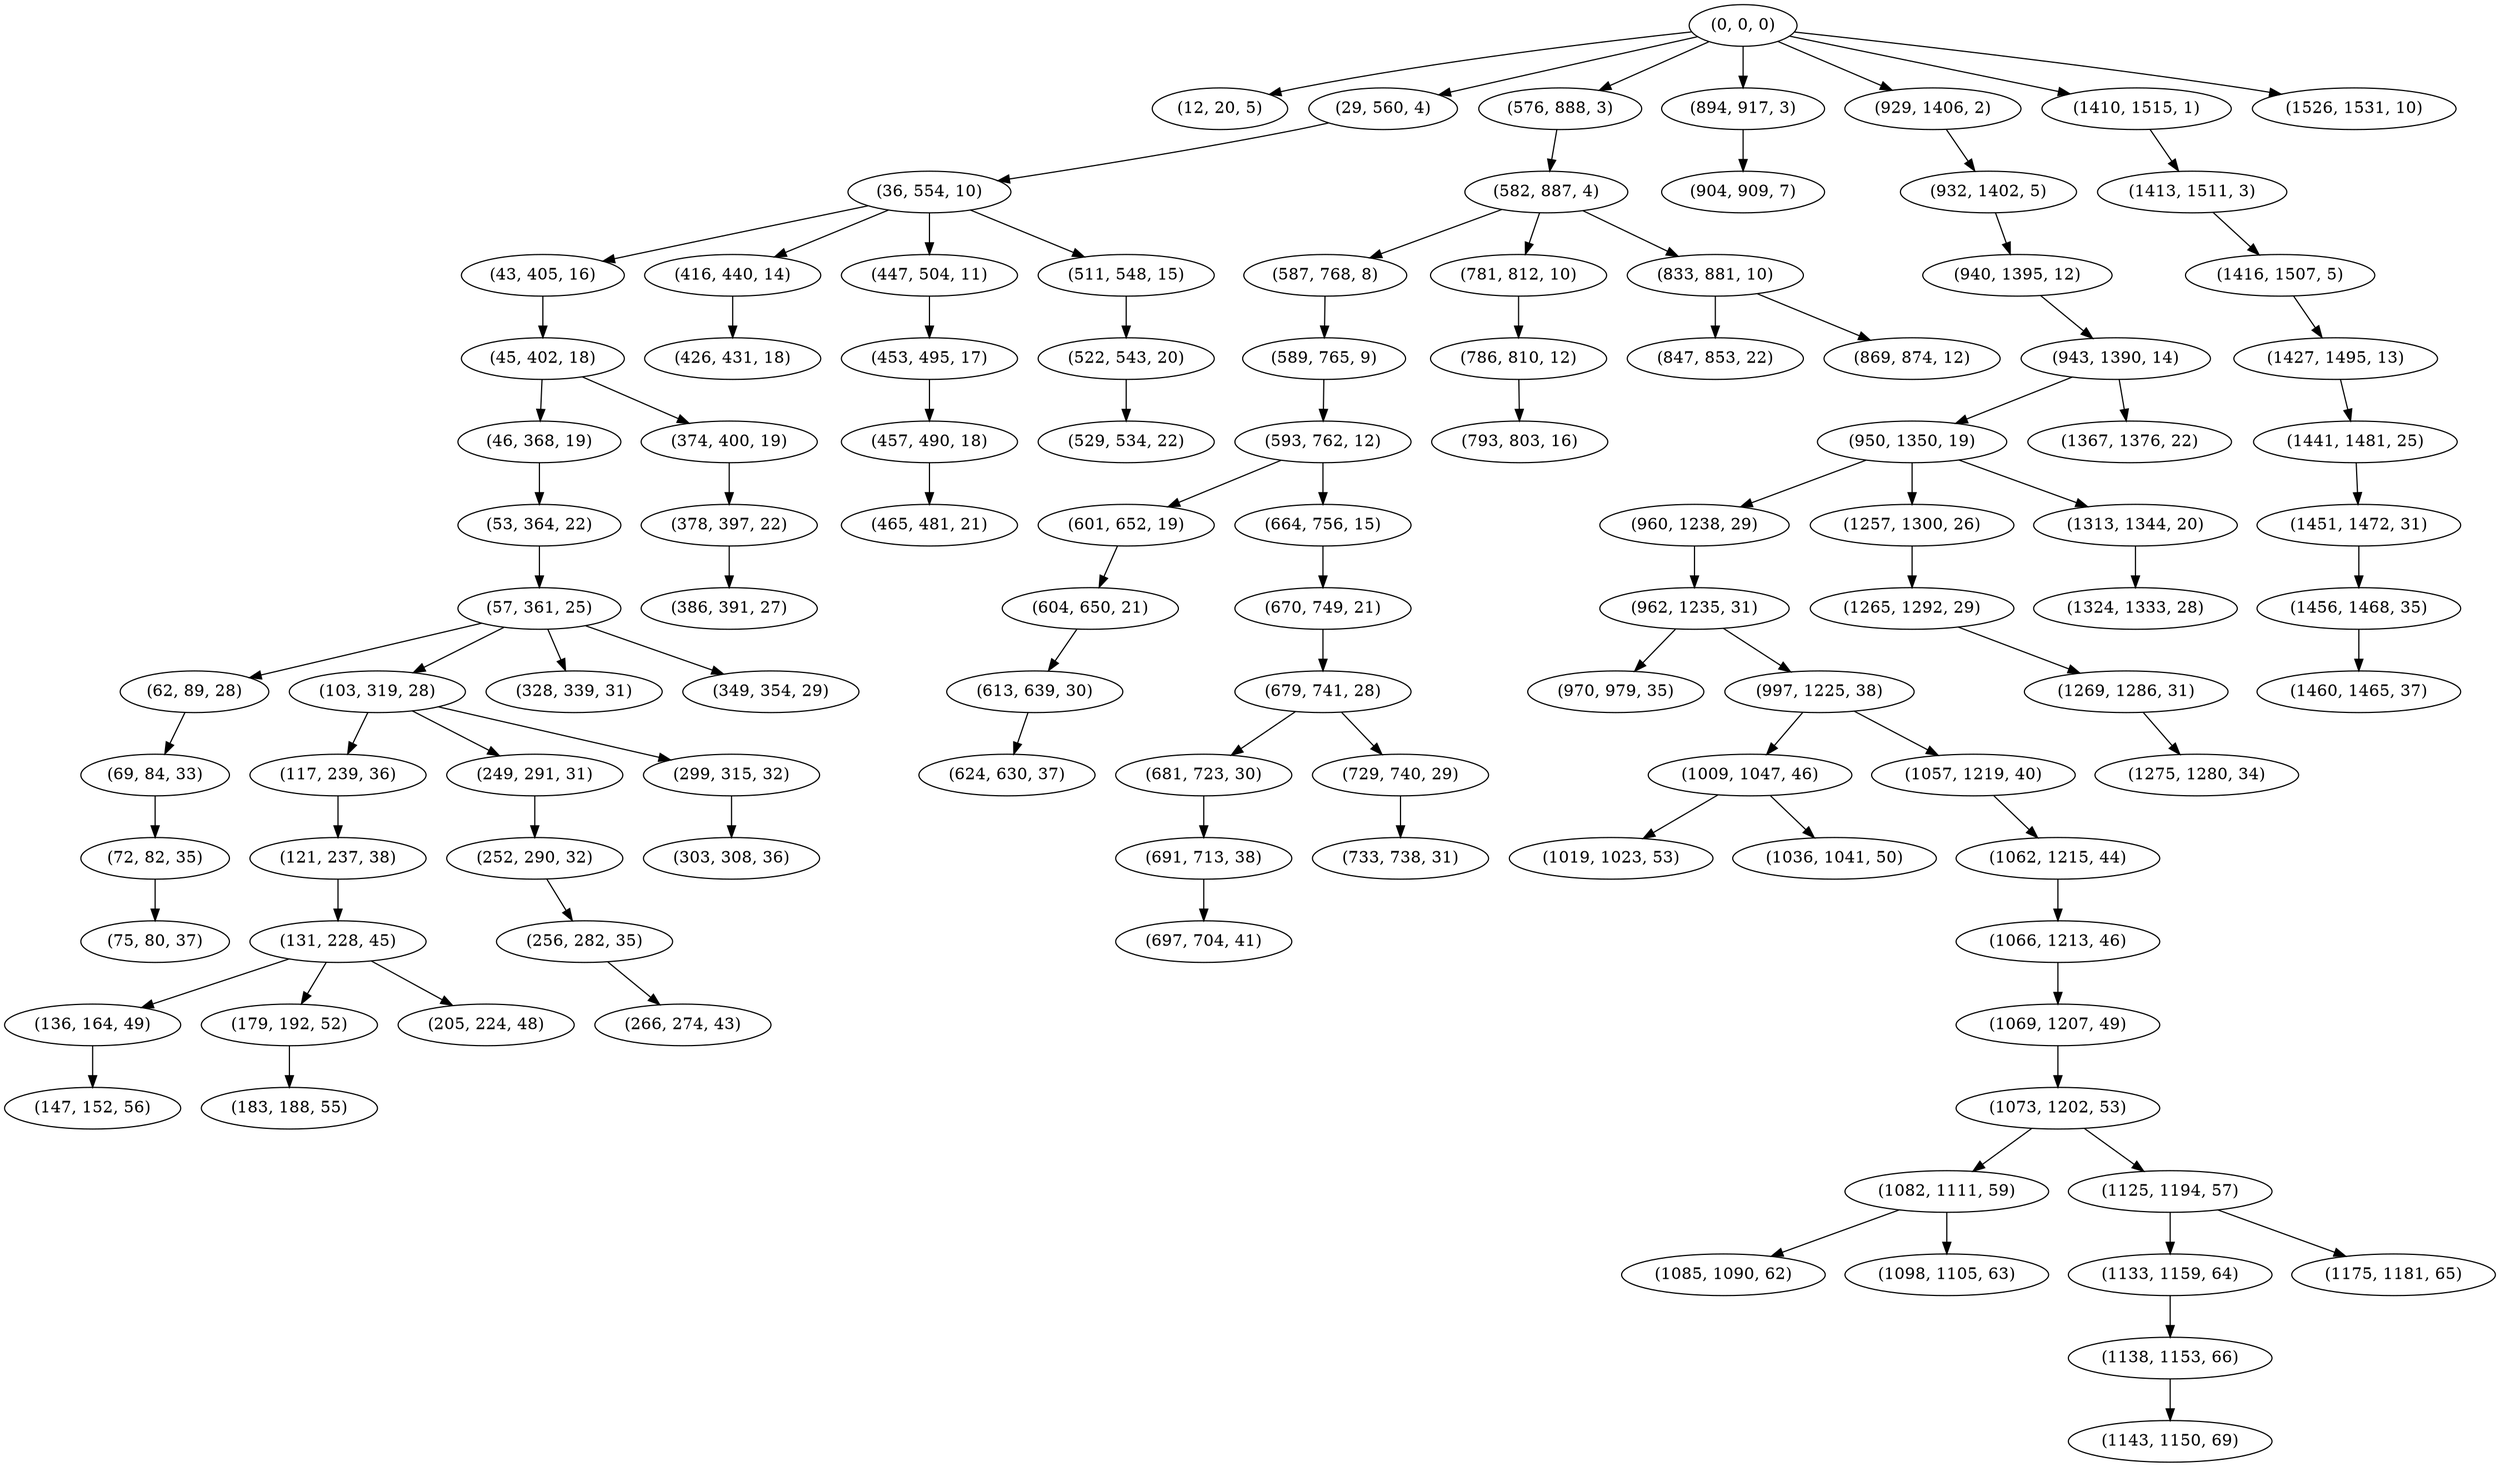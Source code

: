 digraph tree {
    "(0, 0, 0)";
    "(12, 20, 5)";
    "(29, 560, 4)";
    "(36, 554, 10)";
    "(43, 405, 16)";
    "(45, 402, 18)";
    "(46, 368, 19)";
    "(53, 364, 22)";
    "(57, 361, 25)";
    "(62, 89, 28)";
    "(69, 84, 33)";
    "(72, 82, 35)";
    "(75, 80, 37)";
    "(103, 319, 28)";
    "(117, 239, 36)";
    "(121, 237, 38)";
    "(131, 228, 45)";
    "(136, 164, 49)";
    "(147, 152, 56)";
    "(179, 192, 52)";
    "(183, 188, 55)";
    "(205, 224, 48)";
    "(249, 291, 31)";
    "(252, 290, 32)";
    "(256, 282, 35)";
    "(266, 274, 43)";
    "(299, 315, 32)";
    "(303, 308, 36)";
    "(328, 339, 31)";
    "(349, 354, 29)";
    "(374, 400, 19)";
    "(378, 397, 22)";
    "(386, 391, 27)";
    "(416, 440, 14)";
    "(426, 431, 18)";
    "(447, 504, 11)";
    "(453, 495, 17)";
    "(457, 490, 18)";
    "(465, 481, 21)";
    "(511, 548, 15)";
    "(522, 543, 20)";
    "(529, 534, 22)";
    "(576, 888, 3)";
    "(582, 887, 4)";
    "(587, 768, 8)";
    "(589, 765, 9)";
    "(593, 762, 12)";
    "(601, 652, 19)";
    "(604, 650, 21)";
    "(613, 639, 30)";
    "(624, 630, 37)";
    "(664, 756, 15)";
    "(670, 749, 21)";
    "(679, 741, 28)";
    "(681, 723, 30)";
    "(691, 713, 38)";
    "(697, 704, 41)";
    "(729, 740, 29)";
    "(733, 738, 31)";
    "(781, 812, 10)";
    "(786, 810, 12)";
    "(793, 803, 16)";
    "(833, 881, 10)";
    "(847, 853, 22)";
    "(869, 874, 12)";
    "(894, 917, 3)";
    "(904, 909, 7)";
    "(929, 1406, 2)";
    "(932, 1402, 5)";
    "(940, 1395, 12)";
    "(943, 1390, 14)";
    "(950, 1350, 19)";
    "(960, 1238, 29)";
    "(962, 1235, 31)";
    "(970, 979, 35)";
    "(997, 1225, 38)";
    "(1009, 1047, 46)";
    "(1019, 1023, 53)";
    "(1036, 1041, 50)";
    "(1057, 1219, 40)";
    "(1062, 1215, 44)";
    "(1066, 1213, 46)";
    "(1069, 1207, 49)";
    "(1073, 1202, 53)";
    "(1082, 1111, 59)";
    "(1085, 1090, 62)";
    "(1098, 1105, 63)";
    "(1125, 1194, 57)";
    "(1133, 1159, 64)";
    "(1138, 1153, 66)";
    "(1143, 1150, 69)";
    "(1175, 1181, 65)";
    "(1257, 1300, 26)";
    "(1265, 1292, 29)";
    "(1269, 1286, 31)";
    "(1275, 1280, 34)";
    "(1313, 1344, 20)";
    "(1324, 1333, 28)";
    "(1367, 1376, 22)";
    "(1410, 1515, 1)";
    "(1413, 1511, 3)";
    "(1416, 1507, 5)";
    "(1427, 1495, 13)";
    "(1441, 1481, 25)";
    "(1451, 1472, 31)";
    "(1456, 1468, 35)";
    "(1460, 1465, 37)";
    "(1526, 1531, 10)";
    "(0, 0, 0)" -> "(12, 20, 5)";
    "(0, 0, 0)" -> "(29, 560, 4)";
    "(0, 0, 0)" -> "(576, 888, 3)";
    "(0, 0, 0)" -> "(894, 917, 3)";
    "(0, 0, 0)" -> "(929, 1406, 2)";
    "(0, 0, 0)" -> "(1410, 1515, 1)";
    "(0, 0, 0)" -> "(1526, 1531, 10)";
    "(29, 560, 4)" -> "(36, 554, 10)";
    "(36, 554, 10)" -> "(43, 405, 16)";
    "(36, 554, 10)" -> "(416, 440, 14)";
    "(36, 554, 10)" -> "(447, 504, 11)";
    "(36, 554, 10)" -> "(511, 548, 15)";
    "(43, 405, 16)" -> "(45, 402, 18)";
    "(45, 402, 18)" -> "(46, 368, 19)";
    "(45, 402, 18)" -> "(374, 400, 19)";
    "(46, 368, 19)" -> "(53, 364, 22)";
    "(53, 364, 22)" -> "(57, 361, 25)";
    "(57, 361, 25)" -> "(62, 89, 28)";
    "(57, 361, 25)" -> "(103, 319, 28)";
    "(57, 361, 25)" -> "(328, 339, 31)";
    "(57, 361, 25)" -> "(349, 354, 29)";
    "(62, 89, 28)" -> "(69, 84, 33)";
    "(69, 84, 33)" -> "(72, 82, 35)";
    "(72, 82, 35)" -> "(75, 80, 37)";
    "(103, 319, 28)" -> "(117, 239, 36)";
    "(103, 319, 28)" -> "(249, 291, 31)";
    "(103, 319, 28)" -> "(299, 315, 32)";
    "(117, 239, 36)" -> "(121, 237, 38)";
    "(121, 237, 38)" -> "(131, 228, 45)";
    "(131, 228, 45)" -> "(136, 164, 49)";
    "(131, 228, 45)" -> "(179, 192, 52)";
    "(131, 228, 45)" -> "(205, 224, 48)";
    "(136, 164, 49)" -> "(147, 152, 56)";
    "(179, 192, 52)" -> "(183, 188, 55)";
    "(249, 291, 31)" -> "(252, 290, 32)";
    "(252, 290, 32)" -> "(256, 282, 35)";
    "(256, 282, 35)" -> "(266, 274, 43)";
    "(299, 315, 32)" -> "(303, 308, 36)";
    "(374, 400, 19)" -> "(378, 397, 22)";
    "(378, 397, 22)" -> "(386, 391, 27)";
    "(416, 440, 14)" -> "(426, 431, 18)";
    "(447, 504, 11)" -> "(453, 495, 17)";
    "(453, 495, 17)" -> "(457, 490, 18)";
    "(457, 490, 18)" -> "(465, 481, 21)";
    "(511, 548, 15)" -> "(522, 543, 20)";
    "(522, 543, 20)" -> "(529, 534, 22)";
    "(576, 888, 3)" -> "(582, 887, 4)";
    "(582, 887, 4)" -> "(587, 768, 8)";
    "(582, 887, 4)" -> "(781, 812, 10)";
    "(582, 887, 4)" -> "(833, 881, 10)";
    "(587, 768, 8)" -> "(589, 765, 9)";
    "(589, 765, 9)" -> "(593, 762, 12)";
    "(593, 762, 12)" -> "(601, 652, 19)";
    "(593, 762, 12)" -> "(664, 756, 15)";
    "(601, 652, 19)" -> "(604, 650, 21)";
    "(604, 650, 21)" -> "(613, 639, 30)";
    "(613, 639, 30)" -> "(624, 630, 37)";
    "(664, 756, 15)" -> "(670, 749, 21)";
    "(670, 749, 21)" -> "(679, 741, 28)";
    "(679, 741, 28)" -> "(681, 723, 30)";
    "(679, 741, 28)" -> "(729, 740, 29)";
    "(681, 723, 30)" -> "(691, 713, 38)";
    "(691, 713, 38)" -> "(697, 704, 41)";
    "(729, 740, 29)" -> "(733, 738, 31)";
    "(781, 812, 10)" -> "(786, 810, 12)";
    "(786, 810, 12)" -> "(793, 803, 16)";
    "(833, 881, 10)" -> "(847, 853, 22)";
    "(833, 881, 10)" -> "(869, 874, 12)";
    "(894, 917, 3)" -> "(904, 909, 7)";
    "(929, 1406, 2)" -> "(932, 1402, 5)";
    "(932, 1402, 5)" -> "(940, 1395, 12)";
    "(940, 1395, 12)" -> "(943, 1390, 14)";
    "(943, 1390, 14)" -> "(950, 1350, 19)";
    "(943, 1390, 14)" -> "(1367, 1376, 22)";
    "(950, 1350, 19)" -> "(960, 1238, 29)";
    "(950, 1350, 19)" -> "(1257, 1300, 26)";
    "(950, 1350, 19)" -> "(1313, 1344, 20)";
    "(960, 1238, 29)" -> "(962, 1235, 31)";
    "(962, 1235, 31)" -> "(970, 979, 35)";
    "(962, 1235, 31)" -> "(997, 1225, 38)";
    "(997, 1225, 38)" -> "(1009, 1047, 46)";
    "(997, 1225, 38)" -> "(1057, 1219, 40)";
    "(1009, 1047, 46)" -> "(1019, 1023, 53)";
    "(1009, 1047, 46)" -> "(1036, 1041, 50)";
    "(1057, 1219, 40)" -> "(1062, 1215, 44)";
    "(1062, 1215, 44)" -> "(1066, 1213, 46)";
    "(1066, 1213, 46)" -> "(1069, 1207, 49)";
    "(1069, 1207, 49)" -> "(1073, 1202, 53)";
    "(1073, 1202, 53)" -> "(1082, 1111, 59)";
    "(1073, 1202, 53)" -> "(1125, 1194, 57)";
    "(1082, 1111, 59)" -> "(1085, 1090, 62)";
    "(1082, 1111, 59)" -> "(1098, 1105, 63)";
    "(1125, 1194, 57)" -> "(1133, 1159, 64)";
    "(1125, 1194, 57)" -> "(1175, 1181, 65)";
    "(1133, 1159, 64)" -> "(1138, 1153, 66)";
    "(1138, 1153, 66)" -> "(1143, 1150, 69)";
    "(1257, 1300, 26)" -> "(1265, 1292, 29)";
    "(1265, 1292, 29)" -> "(1269, 1286, 31)";
    "(1269, 1286, 31)" -> "(1275, 1280, 34)";
    "(1313, 1344, 20)" -> "(1324, 1333, 28)";
    "(1410, 1515, 1)" -> "(1413, 1511, 3)";
    "(1413, 1511, 3)" -> "(1416, 1507, 5)";
    "(1416, 1507, 5)" -> "(1427, 1495, 13)";
    "(1427, 1495, 13)" -> "(1441, 1481, 25)";
    "(1441, 1481, 25)" -> "(1451, 1472, 31)";
    "(1451, 1472, 31)" -> "(1456, 1468, 35)";
    "(1456, 1468, 35)" -> "(1460, 1465, 37)";
}
